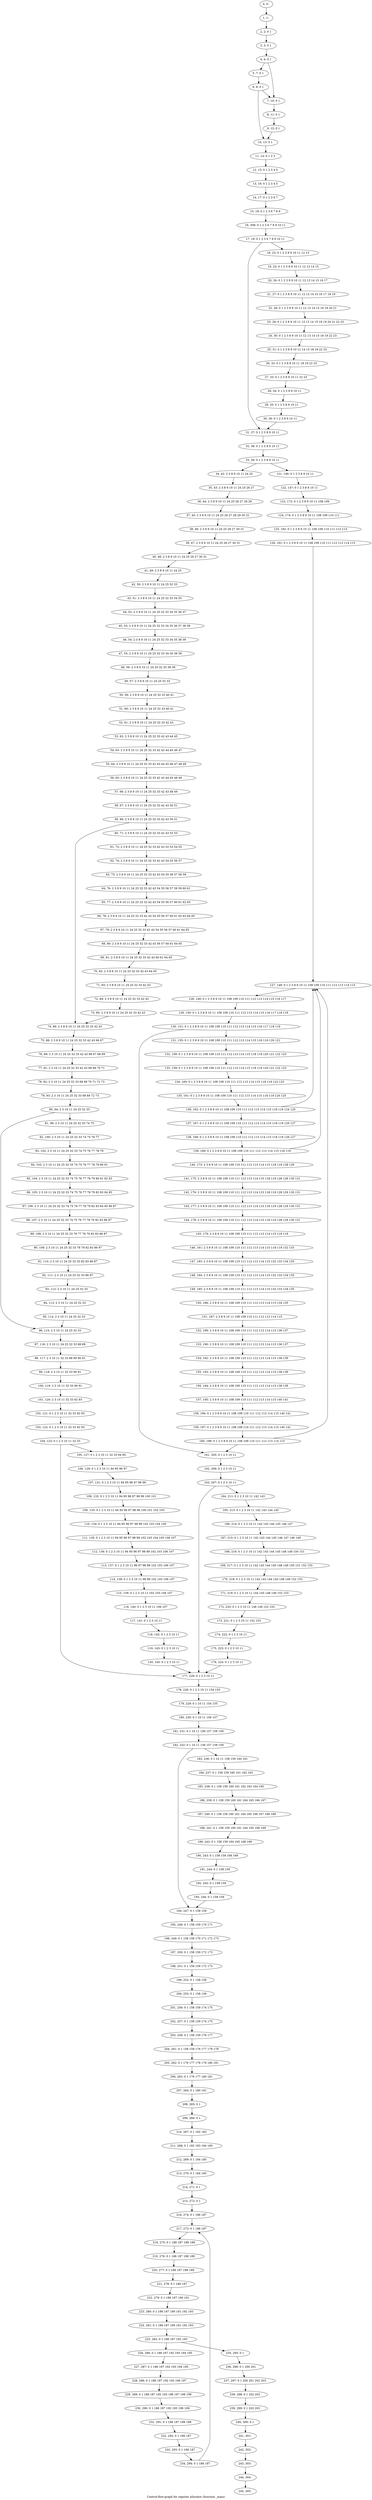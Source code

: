 digraph G {
graph [label="Control-flow-graph for register allocator (function _main)"]
0[label="0, 0: "];
1[label="1, 1: "];
2[label="2, 2: 0 1 "];
3[label="3, 3: 0 1 "];
4[label="4, 4: 0 1 "];
5[label="5, 7: 0 1 "];
6[label="6, 8: 0 1 "];
7[label="7, 10: 0 1 "];
8[label="8, 11: 0 1 "];
9[label="9, 12: 0 1 "];
10[label="10, 13: 0 1 "];
11[label="11, 14: 0 1 2 3 "];
12[label="12, 15: 0 1 2 3 4 5 "];
13[label="13, 16: 0 1 2 3 4 5 "];
14[label="14, 17: 0 1 2 3 6 7 "];
15[label="15, 18: 0 1 2 3 6 7 8 9 "];
16[label="16, 308: 0 1 2 3 6 7 8 9 10 11 "];
17[label="17, 19: 0 1 2 3 6 7 8 9 10 11 "];
18[label="18, 23: 0 1 2 3 8 9 10 11 12 13 "];
19[label="19, 25: 0 1 2 3 8 9 10 11 12 13 14 15 "];
20[label="20, 26: 0 1 2 3 8 9 10 11 12 13 14 15 16 17 "];
21[label="21, 27: 0 1 2 3 8 9 10 11 12 13 14 15 16 17 18 19 "];
22[label="22, 28: 0 1 2 3 8 9 10 11 12 13 14 15 18 19 20 21 "];
23[label="23, 29: 0 1 2 3 8 9 10 11 12 13 14 15 18 19 20 21 22 23 "];
24[label="24, 30: 0 1 2 3 8 9 10 11 12 13 14 15 18 19 22 23 "];
25[label="25, 31: 0 1 2 3 8 9 10 11 14 15 18 19 22 23 "];
26[label="26, 32: 0 1 2 3 8 9 10 11 18 19 22 23 "];
27[label="27, 33: 0 1 2 3 8 9 10 11 22 23 "];
28[label="28, 34: 0 1 2 3 8 9 10 11 "];
29[label="29, 35: 0 1 2 3 8 9 10 11 "];
30[label="30, 36: 0 1 2 3 8 9 10 11 "];
31[label="31, 37: 0 1 2 3 8 9 10 11 "];
32[label="32, 38: 0 1 2 3 8 9 10 11 "];
33[label="33, 39: 0 1 2 3 8 9 10 11 "];
34[label="34, 42: 2 3 8 9 10 11 24 25 "];
35[label="35, 43: 2 3 8 9 10 11 24 25 26 27 "];
36[label="36, 44: 2 3 8 9 10 11 24 25 26 27 28 29 "];
37[label="37, 45: 2 3 8 9 10 11 24 25 26 27 28 29 30 31 "];
38[label="38, 46: 2 3 8 9 10 11 24 25 26 27 30 31 "];
39[label="39, 47: 2 3 8 9 10 11 24 25 26 27 30 31 "];
40[label="40, 48: 2 3 8 9 10 11 24 25 26 27 30 31 "];
41[label="41, 49: 2 3 8 9 10 11 24 25 "];
42[label="42, 50: 2 3 8 9 10 11 24 25 32 33 "];
43[label="43, 51: 2 3 8 9 10 11 24 25 32 33 34 35 "];
44[label="44, 52: 2 3 8 9 10 11 24 25 32 33 34 35 36 37 "];
45[label="45, 53: 2 3 8 9 10 11 24 25 32 33 34 35 36 37 38 39 "];
46[label="46, 54: 2 3 8 9 10 11 24 25 32 33 34 35 38 39 "];
47[label="47, 55: 2 3 8 9 10 11 24 25 32 33 34 35 38 39 "];
48[label="48, 56: 2 3 8 9 10 11 24 25 32 33 38 39 "];
49[label="49, 57: 2 3 8 9 10 11 24 25 32 33 "];
50[label="50, 59: 2 3 8 9 10 11 24 25 32 33 40 41 "];
51[label="51, 60: 2 3 8 9 10 11 24 25 32 33 40 41 "];
52[label="52, 61: 2 3 8 9 10 11 24 25 32 33 42 43 "];
53[label="53, 62: 2 3 8 9 10 11 24 25 32 33 42 43 44 45 "];
54[label="54, 63: 2 3 8 9 10 11 24 25 32 33 42 43 44 45 46 47 "];
55[label="55, 64: 2 3 8 9 10 11 24 25 32 33 42 43 44 45 46 47 48 49 "];
56[label="56, 65: 2 3 8 9 10 11 24 25 32 33 42 43 44 45 48 49 "];
57[label="57, 66: 2 3 8 9 10 11 24 25 32 33 42 43 48 49 "];
58[label="58, 67: 2 3 8 9 10 11 24 25 32 33 42 43 50 51 "];
59[label="59, 68: 2 3 8 9 10 11 24 25 32 33 42 43 50 51 "];
60[label="60, 71: 2 3 8 9 10 11 24 25 32 33 42 43 52 53 "];
61[label="61, 72: 2 3 8 9 10 11 24 25 32 33 42 43 52 53 54 55 "];
62[label="62, 74: 2 3 8 9 10 11 24 25 32 33 42 43 54 55 56 57 "];
63[label="63, 75: 2 3 8 9 10 11 24 25 32 33 42 43 54 55 56 57 58 59 "];
64[label="64, 76: 2 3 8 9 10 11 24 25 32 33 42 43 54 55 56 57 58 59 60 61 "];
65[label="65, 77: 2 3 8 9 10 11 24 25 32 33 42 43 54 55 56 57 60 61 62 63 "];
66[label="66, 78: 2 3 8 9 10 11 24 25 32 33 42 43 54 55 56 57 60 61 62 63 64 65 "];
67[label="67, 79: 2 3 8 9 10 11 24 25 32 33 42 43 54 55 56 57 60 61 64 65 "];
68[label="68, 80: 2 3 8 9 10 11 24 25 32 33 42 43 56 57 60 61 64 65 "];
69[label="69, 81: 2 3 8 9 10 11 24 25 32 33 42 43 60 61 64 65 "];
70[label="70, 82: 2 3 8 9 10 11 24 25 32 33 42 43 64 65 "];
71[label="71, 83: 2 3 8 9 10 11 24 25 32 33 42 43 "];
72[label="72, 84: 2 3 8 9 10 11 24 25 32 33 42 43 "];
73[label="73, 85: 2 3 8 9 10 11 24 25 32 33 42 43 "];
74[label="74, 86: 2 3 8 9 10 11 24 25 32 33 42 43 "];
75[label="75, 88: 2 3 8 9 10 11 24 25 32 33 42 43 66 67 "];
76[label="76, 89: 2 3 10 11 24 25 32 33 42 43 66 67 68 69 "];
77[label="77, 91: 2 3 10 11 24 25 32 33 42 43 68 69 70 71 "];
78[label="78, 92: 2 3 10 11 24 25 32 33 68 69 70 71 72 73 "];
79[label="79, 93: 2 3 10 11 24 25 32 33 68 69 72 73 "];
80[label="80, 94: 2 3 10 11 24 25 32 33 "];
81[label="81, 98: 2 3 10 11 24 25 32 33 74 75 "];
82[label="82, 100: 2 3 10 11 24 25 32 33 74 75 76 77 "];
83[label="83, 102: 2 3 10 11 24 25 32 33 74 75 76 77 78 79 "];
84[label="84, 103: 2 3 10 11 24 25 32 33 74 75 76 77 78 79 80 81 "];
85[label="85, 104: 2 3 10 11 24 25 32 33 74 75 76 77 78 79 80 81 82 83 "];
86[label="86, 105: 2 3 10 11 24 25 32 33 74 75 76 77 78 79 82 83 84 85 "];
87[label="87, 106: 2 3 10 11 24 25 32 33 74 75 76 77 78 79 82 83 84 85 86 87 "];
88[label="88, 107: 2 3 10 11 24 25 32 33 74 75 76 77 78 79 82 83 86 87 "];
89[label="89, 108: 2 3 10 11 24 25 32 33 76 77 78 79 82 83 86 87 "];
90[label="90, 109: 2 3 10 11 24 25 32 33 78 79 82 83 86 87 "];
91[label="91, 110: 2 3 10 11 24 25 32 33 82 83 86 87 "];
92[label="92, 111: 2 3 10 11 24 25 32 33 86 87 "];
93[label="93, 112: 2 3 10 11 24 25 32 33 "];
94[label="94, 113: 2 3 10 11 24 25 32 33 "];
95[label="95, 114: 2 3 10 11 24 25 32 33 "];
96[label="96, 115: 2 3 10 11 24 25 32 33 "];
97[label="97, 116: 2 3 10 11 24 25 32 33 88 89 "];
98[label="98, 117: 2 3 10 11 32 33 88 89 90 91 "];
99[label="99, 118: 2 3 10 11 32 33 90 91 "];
100[label="100, 119: 2 3 10 11 32 33 90 91 "];
101[label="101, 120: 2 3 10 11 32 33 92 93 "];
102[label="102, 121: 0 1 2 3 10 11 32 33 92 93 "];
103[label="103, 122: 0 1 2 3 10 11 32 33 92 93 "];
104[label="104, 123: 0 1 2 3 10 11 32 33 "];
105[label="105, 127: 0 1 2 3 10 11 32 33 94 95 "];
106[label="106, 129: 0 1 2 3 10 11 94 95 96 97 "];
107[label="107, 131: 0 1 2 3 10 11 94 95 96 97 98 99 "];
108[label="108, 132: 0 1 2 3 10 11 94 95 96 97 98 99 100 101 "];
109[label="109, 133: 0 1 2 3 10 11 94 95 96 97 98 99 100 101 102 103 "];
110[label="110, 134: 0 1 2 3 10 11 94 95 96 97 98 99 102 103 104 105 "];
111[label="111, 135: 0 1 2 3 10 11 94 95 96 97 98 99 102 103 104 105 106 107 "];
112[label="112, 136: 0 1 2 3 10 11 94 95 96 97 98 99 102 103 106 107 "];
113[label="113, 137: 0 1 2 3 10 11 96 97 98 99 102 103 106 107 "];
114[label="114, 138: 0 1 2 3 10 11 98 99 102 103 106 107 "];
115[label="115, 139: 0 1 2 3 10 11 102 103 106 107 "];
116[label="116, 140: 0 1 2 3 10 11 106 107 "];
117[label="117, 141: 0 1 2 3 10 11 "];
118[label="118, 142: 0 1 2 3 10 11 "];
119[label="119, 143: 0 1 2 3 10 11 "];
120[label="120, 145: 0 1 2 3 10 11 "];
121[label="121, 146: 0 1 2 3 8 9 10 11 "];
122[label="122, 147: 0 1 2 3 8 9 10 11 "];
123[label="123, 172: 0 1 2 3 8 9 10 11 108 109 "];
124[label="124, 174: 0 1 2 3 8 9 10 11 108 109 110 111 "];
125[label="125, 182: 0 1 2 3 8 9 10 11 108 109 110 111 112 113 "];
126[label="126, 191: 0 1 2 3 8 9 10 11 108 109 110 111 112 113 114 115 "];
127[label="127, 148: 0 1 2 3 8 9 10 11 108 109 110 111 112 113 114 115 "];
128[label="128, 149: 0 1 2 3 8 9 10 11 108 109 110 111 112 113 114 115 116 117 "];
129[label="129, 150: 0 1 2 3 8 9 10 11 108 109 110 111 112 113 114 115 116 117 118 119 "];
130[label="130, 151: 0 1 2 3 8 9 10 11 108 109 110 111 112 113 114 115 116 117 118 119 "];
131[label="131, 155: 0 1 2 3 8 9 10 11 108 109 110 111 112 113 114 115 118 119 120 121 "];
132[label="132, 158: 0 1 2 3 8 9 10 11 108 109 110 111 112 113 114 115 118 119 120 121 122 123 "];
133[label="133, 159: 0 1 2 3 8 9 10 11 108 109 110 111 112 113 114 115 118 119 120 121 122 123 "];
134[label="134, 160: 0 1 2 3 8 9 10 11 108 109 110 111 112 113 114 115 118 119 122 123 "];
135[label="135, 161: 0 1 2 3 8 9 10 11 108 109 110 111 112 113 114 115 118 119 124 125 "];
136[label="136, 162: 0 1 2 3 8 9 10 11 108 109 110 111 112 113 114 115 118 119 124 125 "];
137[label="137, 167: 0 1 2 3 8 9 10 11 108 109 110 111 112 113 114 115 118 119 126 127 "];
138[label="138, 168: 0 1 2 3 8 9 10 11 108 109 110 111 112 113 114 115 118 119 126 127 "];
139[label="139, 169: 0 1 2 3 8 9 10 11 108 109 110 111 112 113 114 115 118 119 "];
140[label="140, 173: 2 3 8 9 10 11 108 109 110 111 112 113 114 115 118 119 128 129 "];
141[label="141, 175: 2 3 8 9 10 11 108 109 110 111 112 113 114 115 118 119 128 129 130 131 "];
142[label="142, 176: 2 3 8 9 10 11 108 109 110 111 112 113 114 115 118 119 128 129 130 131 "];
143[label="143, 177: 2 3 8 9 10 11 108 109 110 111 112 113 114 115 118 119 128 129 130 131 "];
144[label="144, 178: 2 3 8 9 10 11 108 109 110 111 112 113 114 115 118 119 128 129 130 131 "];
145[label="145, 179: 2 3 8 9 10 11 108 109 110 111 112 113 114 115 118 119 "];
146[label="146, 181: 2 3 8 9 10 11 108 109 110 111 112 113 114 115 118 119 132 133 "];
147[label="147, 183: 2 3 8 9 10 11 108 109 110 111 112 113 114 115 132 133 134 135 "];
148[label="148, 184: 2 3 8 9 10 11 108 109 110 111 112 113 114 115 132 133 134 135 "];
149[label="149, 185: 2 3 8 9 10 11 108 109 110 111 112 113 114 115 132 133 134 135 "];
150[label="150, 186: 2 3 8 9 10 11 108 109 110 111 112 113 114 115 134 135 "];
151[label="151, 187: 2 3 8 9 10 11 108 109 110 111 112 113 114 115 "];
152[label="152, 189: 2 3 8 9 10 11 108 109 110 111 112 113 114 115 136 137 "];
153[label="153, 190: 2 3 8 9 10 11 108 109 110 111 112 113 114 115 136 137 "];
154[label="154, 192: 2 3 8 9 10 11 108 109 110 111 112 113 114 115 138 139 "];
155[label="155, 193: 2 3 8 9 10 11 108 109 110 111 112 113 114 115 138 139 "];
156[label="156, 194: 2 3 8 9 10 11 108 109 110 111 112 113 114 115 138 139 "];
157[label="157, 195: 2 3 8 9 10 11 108 109 110 111 112 113 114 115 140 141 "];
158[label="158, 196: 0 1 2 3 8 9 10 11 108 109 110 111 112 113 114 115 140 141 "];
159[label="159, 197: 0 1 2 3 8 9 10 11 108 109 110 111 112 113 114 115 140 141 "];
160[label="160, 198: 0 1 2 3 8 9 10 11 108 109 110 111 112 113 114 115 "];
161[label="161, 205: 0 1 2 3 10 11 "];
162[label="162, 206: 0 1 2 3 10 11 "];
163[label="163, 207: 0 1 2 3 10 11 "];
164[label="164, 211: 0 1 2 3 10 11 142 143 "];
165[label="165, 213: 0 1 2 3 10 11 142 143 144 145 "];
166[label="166, 214: 0 1 2 3 10 11 142 143 144 145 146 147 "];
167[label="167, 215: 0 1 2 3 10 11 142 143 144 145 146 147 148 149 "];
168[label="168, 216: 0 1 2 3 10 11 142 143 144 145 148 149 150 151 "];
169[label="169, 217: 0 1 2 3 10 11 142 143 144 145 148 149 150 151 152 153 "];
170[label="170, 218: 0 1 2 3 10 11 142 143 144 145 148 149 152 153 "];
171[label="171, 219: 0 1 2 3 10 11 144 145 148 149 152 153 "];
172[label="172, 220: 0 1 2 3 10 11 148 149 152 153 "];
173[label="173, 221: 0 1 2 3 10 11 152 153 "];
174[label="174, 222: 0 1 2 3 10 11 "];
175[label="175, 223: 0 1 2 3 10 11 "];
176[label="176, 224: 0 1 2 3 10 11 "];
177[label="177, 226: 0 1 2 3 10 11 "];
178[label="178, 228: 0 1 2 3 10 11 154 155 "];
179[label="179, 229: 0 1 10 11 154 155 "];
180[label="180, 230: 0 1 10 11 156 157 "];
181[label="181, 231: 0 1 10 11 156 157 158 159 "];
182[label="182, 232: 0 1 10 11 156 157 158 159 "];
183[label="183, 236: 0 1 10 11 158 159 160 161 "];
184[label="184, 237: 0 1 158 159 160 161 162 163 "];
185[label="185, 238: 0 1 158 159 160 161 162 163 164 165 "];
186[label="186, 239: 0 1 158 159 160 161 164 165 166 167 "];
187[label="187, 240: 0 1 158 159 160 161 164 165 166 167 168 169 "];
188[label="188, 241: 0 1 158 159 160 161 164 165 168 169 "];
189[label="189, 242: 0 1 158 159 164 165 168 169 "];
190[label="190, 243: 0 1 158 159 168 169 "];
191[label="191, 244: 0 1 158 159 "];
192[label="192, 245: 0 1 158 159 "];
193[label="193, 246: 0 1 158 159 "];
194[label="194, 247: 0 1 158 159 "];
195[label="195, 248: 0 1 158 159 170 171 "];
196[label="196, 249: 0 1 158 159 170 171 172 173 "];
197[label="197, 250: 0 1 158 159 172 173 "];
198[label="198, 251: 0 1 158 159 172 173 "];
199[label="199, 252: 0 1 158 159 "];
200[label="200, 253: 0 1 158 159 "];
201[label="201, 256: 0 1 158 159 174 175 "];
202[label="202, 257: 0 1 158 159 174 175 "];
203[label="203, 258: 0 1 158 159 176 177 "];
204[label="204, 261: 0 1 158 159 176 177 178 179 "];
205[label="205, 262: 0 1 176 177 178 179 180 181 "];
206[label="206, 263: 0 1 176 177 180 181 "];
207[label="207, 264: 0 1 180 181 "];
208[label="208, 265: 0 1 "];
209[label="209, 266: 0 1 "];
210[label="210, 267: 0 1 182 183 "];
211[label="211, 268: 0 1 182 183 184 185 "];
212[label="212, 269: 0 1 184 185 "];
213[label="213, 270: 0 1 184 185 "];
214[label="214, 271: 0 1 "];
215[label="215, 272: 0 1 "];
216[label="216, 274: 0 1 186 187 "];
217[label="217, 273: 0 1 186 187 "];
218[label="218, 275: 0 1 186 187 188 189 "];
219[label="219, 276: 0 1 186 187 188 189 "];
220[label="220, 277: 0 1 186 187 188 189 "];
221[label="221, 278: 0 1 186 187 "];
222[label="222, 279: 0 1 186 187 190 191 "];
223[label="223, 280: 0 1 186 187 190 191 192 193 "];
224[label="224, 281: 0 1 186 187 190 191 192 193 "];
225[label="225, 282: 0 1 186 187 192 193 "];
226[label="226, 286: 0 1 186 187 192 193 194 195 "];
227[label="227, 287: 0 1 186 187 192 193 194 195 "];
228[label="228, 288: 0 1 186 187 192 193 196 197 "];
229[label="229, 289: 0 1 186 187 192 193 196 197 198 199 "];
230[label="230, 290: 0 1 186 187 192 193 198 199 "];
231[label="231, 291: 0 1 186 187 198 199 "];
232[label="232, 292: 0 1 186 187 "];
233[label="233, 293: 0 1 186 187 "];
234[label="234, 294: 0 1 186 187 "];
235[label="235, 295: 0 1 "];
236[label="236, 296: 0 1 200 201 "];
237[label="237, 297: 0 1 200 201 202 203 "];
238[label="238, 298: 0 1 202 203 "];
239[label="239, 299: 0 1 202 203 "];
240[label="240, 300: 0 1 "];
241[label="241, 301: "];
242[label="242, 302: "];
243[label="243, 303: "];
244[label="244, 304: "];
245[label="245, 305: "];
0->1 ;
1->2 ;
2->3 ;
3->4 ;
4->5 ;
4->7 ;
5->6 ;
6->7 ;
6->10 ;
7->8 ;
8->9 ;
9->10 ;
10->11 ;
11->12 ;
12->13 ;
13->14 ;
14->15 ;
15->16 ;
16->17 ;
17->18 ;
17->31 ;
18->19 ;
19->20 ;
20->21 ;
21->22 ;
22->23 ;
23->24 ;
24->25 ;
25->26 ;
26->27 ;
27->28 ;
28->29 ;
29->30 ;
30->31 ;
31->32 ;
32->33 ;
33->34 ;
33->121 ;
34->35 ;
35->36 ;
36->37 ;
37->38 ;
38->39 ;
39->40 ;
40->41 ;
41->42 ;
42->43 ;
43->44 ;
44->45 ;
45->46 ;
46->47 ;
47->48 ;
48->49 ;
49->50 ;
50->51 ;
51->52 ;
52->53 ;
53->54 ;
54->55 ;
55->56 ;
56->57 ;
57->58 ;
58->59 ;
59->60 ;
59->74 ;
60->61 ;
61->62 ;
62->63 ;
63->64 ;
64->65 ;
65->66 ;
66->67 ;
67->68 ;
68->69 ;
69->70 ;
70->71 ;
71->72 ;
72->73 ;
73->74 ;
74->75 ;
75->76 ;
76->77 ;
77->78 ;
78->79 ;
79->80 ;
80->81 ;
80->96 ;
81->82 ;
82->83 ;
83->84 ;
84->85 ;
85->86 ;
86->87 ;
87->88 ;
88->89 ;
89->90 ;
90->91 ;
91->92 ;
92->93 ;
93->94 ;
94->95 ;
95->96 ;
96->97 ;
97->98 ;
98->99 ;
99->100 ;
100->101 ;
101->102 ;
102->103 ;
103->104 ;
104->105 ;
104->177 ;
105->106 ;
106->107 ;
107->108 ;
108->109 ;
109->110 ;
110->111 ;
111->112 ;
112->113 ;
113->114 ;
114->115 ;
115->116 ;
116->117 ;
117->118 ;
118->119 ;
119->120 ;
120->177 ;
121->122 ;
122->123 ;
123->124 ;
124->125 ;
125->126 ;
126->127 ;
127->128 ;
128->129 ;
129->130 ;
130->131 ;
130->161 ;
131->132 ;
132->133 ;
133->134 ;
134->135 ;
135->136 ;
136->137 ;
136->127 ;
137->138 ;
138->139 ;
139->140 ;
139->127 ;
140->141 ;
141->142 ;
142->143 ;
143->144 ;
144->145 ;
145->146 ;
146->147 ;
147->148 ;
148->149 ;
149->150 ;
150->151 ;
151->152 ;
152->153 ;
153->154 ;
154->155 ;
155->156 ;
156->157 ;
157->158 ;
158->159 ;
159->160 ;
160->161 ;
160->127 ;
161->162 ;
162->163 ;
163->164 ;
163->177 ;
164->165 ;
165->166 ;
166->167 ;
167->168 ;
168->169 ;
169->170 ;
170->171 ;
171->172 ;
172->173 ;
173->174 ;
174->175 ;
175->176 ;
176->177 ;
177->178 ;
178->179 ;
179->180 ;
180->181 ;
181->182 ;
182->183 ;
182->194 ;
183->184 ;
184->185 ;
185->186 ;
186->187 ;
187->188 ;
188->189 ;
189->190 ;
190->191 ;
191->192 ;
192->193 ;
193->194 ;
194->195 ;
195->196 ;
196->197 ;
197->198 ;
198->199 ;
199->200 ;
200->201 ;
201->202 ;
202->203 ;
203->204 ;
204->205 ;
205->206 ;
206->207 ;
207->208 ;
208->209 ;
209->210 ;
210->211 ;
211->212 ;
212->213 ;
213->214 ;
214->215 ;
215->216 ;
216->217 ;
217->218 ;
218->219 ;
219->220 ;
220->221 ;
221->222 ;
222->223 ;
223->224 ;
224->225 ;
225->226 ;
225->235 ;
226->227 ;
227->228 ;
228->229 ;
229->230 ;
230->231 ;
231->232 ;
232->233 ;
233->234 ;
234->217 ;
235->236 ;
236->237 ;
237->238 ;
238->239 ;
239->240 ;
240->241 ;
241->242 ;
242->243 ;
243->244 ;
244->245 ;
}

